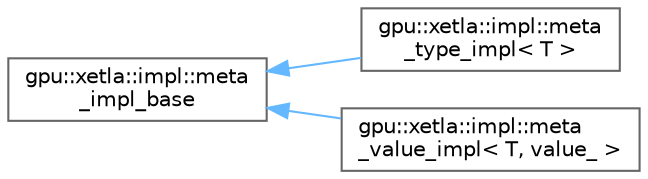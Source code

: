 digraph "Graphical Class Hierarchy"
{
 // LATEX_PDF_SIZE
  bgcolor="transparent";
  edge [fontname=Helvetica,fontsize=10,labelfontname=Helvetica,labelfontsize=10];
  node [fontname=Helvetica,fontsize=10,shape=box,height=0.2,width=0.4];
  rankdir="LR";
  Node0 [id="Node000000",label="gpu::xetla::impl::meta\l_impl_base",height=0.2,width=0.4,color="grey40", fillcolor="white", style="filled",URL="$structgpu_1_1xetla_1_1impl_1_1meta__impl__base.html",tooltip=" "];
  Node0 -> Node1 [id="edge18_Node000000_Node000001",dir="back",color="steelblue1",style="solid",tooltip=" "];
  Node1 [id="Node000001",label="gpu::xetla::impl::meta\l_type_impl\< T \>",height=0.2,width=0.4,color="grey40", fillcolor="white", style="filled",URL="$structgpu_1_1xetla_1_1impl_1_1meta__type__impl.html",tooltip=" "];
  Node0 -> Node2 [id="edge19_Node000000_Node000002",dir="back",color="steelblue1",style="solid",tooltip=" "];
  Node2 [id="Node000002",label="gpu::xetla::impl::meta\l_value_impl\< T, value_ \>",height=0.2,width=0.4,color="grey40", fillcolor="white", style="filled",URL="$structgpu_1_1xetla_1_1impl_1_1meta__value__impl.html",tooltip=" "];
}
